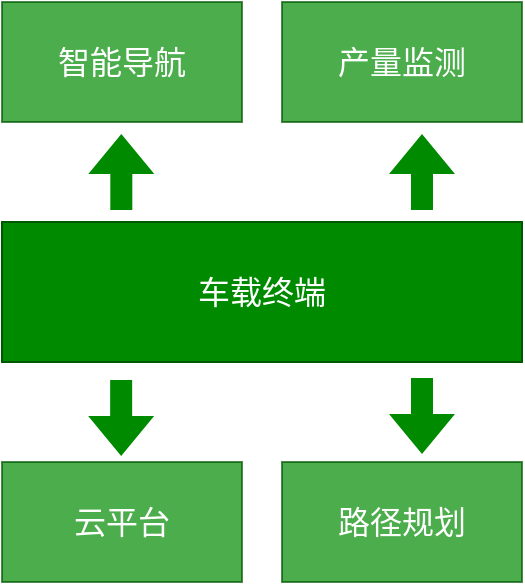 <mxfile version="24.7.13">
  <diagram name="第 1 页" id="aXgeUTv2P11chPsPHOBh">
    <mxGraphModel dx="794" dy="513" grid="1" gridSize="10" guides="1" tooltips="1" connect="1" arrows="1" fold="1" page="1" pageScale="1" pageWidth="1654" pageHeight="1169" math="0" shadow="0">
      <root>
        <mxCell id="0" />
        <mxCell id="1" parent="0" />
        <mxCell id="a2fxuArongsgJwk4BGzW-1" value="车载终端" style="rounded=0;whiteSpace=wrap;html=1;fontSize=16;fillColor=#008a00;strokeColor=#005700;fontColor=#ffffff;" vertex="1" parent="1">
          <mxGeometry x="350" y="230" width="260" height="70" as="geometry" />
        </mxCell>
        <mxCell id="a2fxuArongsgJwk4BGzW-2" value="产量监测" style="rounded=0;whiteSpace=wrap;html=1;fontSize=16;fillColor=#008a00;strokeColor=#005700;opacity=70;fontColor=#ffffff;" vertex="1" parent="1">
          <mxGeometry x="490" y="120" width="120" height="60" as="geometry" />
        </mxCell>
        <mxCell id="a2fxuArongsgJwk4BGzW-3" value="路径规划" style="rounded=0;whiteSpace=wrap;html=1;fontSize=16;fillColor=#008a00;strokeColor=#005700;opacity=70;fontColor=#ffffff;" vertex="1" parent="1">
          <mxGeometry x="490" y="350" width="120" height="60" as="geometry" />
        </mxCell>
        <mxCell id="a2fxuArongsgJwk4BGzW-4" value="云平台" style="rounded=0;whiteSpace=wrap;html=1;fontSize=16;fillColor=#008a00;strokeColor=#005700;opacity=70;fontColor=#ffffff;" vertex="1" parent="1">
          <mxGeometry x="350" y="350" width="120" height="60" as="geometry" />
        </mxCell>
        <mxCell id="a2fxuArongsgJwk4BGzW-5" value="智能导航" style="rounded=0;whiteSpace=wrap;html=1;fontSize=16;fillColor=#008a00;strokeColor=#005700;opacity=70;fontColor=#ffffff;" vertex="1" parent="1">
          <mxGeometry x="350" y="120" width="120" height="60" as="geometry" />
        </mxCell>
        <mxCell id="a2fxuArongsgJwk4BGzW-14" value="" style="shape=flexArrow;endArrow=classic;html=1;rounded=0;strokeColor=none;strokeWidth=2;align=center;verticalAlign=middle;fontFamily=Helvetica;fontSize=11;fontColor=default;labelBackgroundColor=default;edgeStyle=orthogonalEdgeStyle;endSize=6;fillColor=#008a00;" edge="1" parent="1">
          <mxGeometry width="50" height="50" relative="1" as="geometry">
            <mxPoint x="409.66" y="225" as="sourcePoint" />
            <mxPoint x="409.66" y="185" as="targetPoint" />
          </mxGeometry>
        </mxCell>
        <mxCell id="a2fxuArongsgJwk4BGzW-15" value="" style="shape=flexArrow;endArrow=classic;html=1;rounded=0;strokeColor=none;strokeWidth=2;align=center;verticalAlign=middle;fontFamily=Helvetica;fontSize=11;fontColor=default;labelBackgroundColor=default;edgeStyle=orthogonalEdgeStyle;endSize=6;fillColor=#008a00;" edge="1" parent="1">
          <mxGeometry width="50" height="50" relative="1" as="geometry">
            <mxPoint x="560" y="225" as="sourcePoint" />
            <mxPoint x="560" y="185" as="targetPoint" />
          </mxGeometry>
        </mxCell>
        <mxCell id="a2fxuArongsgJwk4BGzW-16" value="" style="shape=flexArrow;endArrow=classic;html=1;rounded=0;strokeColor=none;strokeWidth=2;align=center;verticalAlign=middle;fontFamily=Helvetica;fontSize=11;fontColor=default;labelBackgroundColor=default;edgeStyle=orthogonalEdgeStyle;endSize=6;fillColor=#008a00;" edge="1" parent="1">
          <mxGeometry width="50" height="50" relative="1" as="geometry">
            <mxPoint x="409.58" y="308" as="sourcePoint" />
            <mxPoint x="409.58" y="348" as="targetPoint" />
          </mxGeometry>
        </mxCell>
        <mxCell id="a2fxuArongsgJwk4BGzW-17" value="" style="shape=flexArrow;endArrow=classic;html=1;rounded=0;strokeColor=none;strokeWidth=2;align=center;verticalAlign=middle;fontFamily=Helvetica;fontSize=11;fontColor=default;labelBackgroundColor=default;edgeStyle=orthogonalEdgeStyle;endSize=6;fillColor=#008a00;" edge="1" parent="1">
          <mxGeometry width="50" height="50" relative="1" as="geometry">
            <mxPoint x="560" y="307" as="sourcePoint" />
            <mxPoint x="560" y="347" as="targetPoint" />
          </mxGeometry>
        </mxCell>
      </root>
    </mxGraphModel>
  </diagram>
</mxfile>

